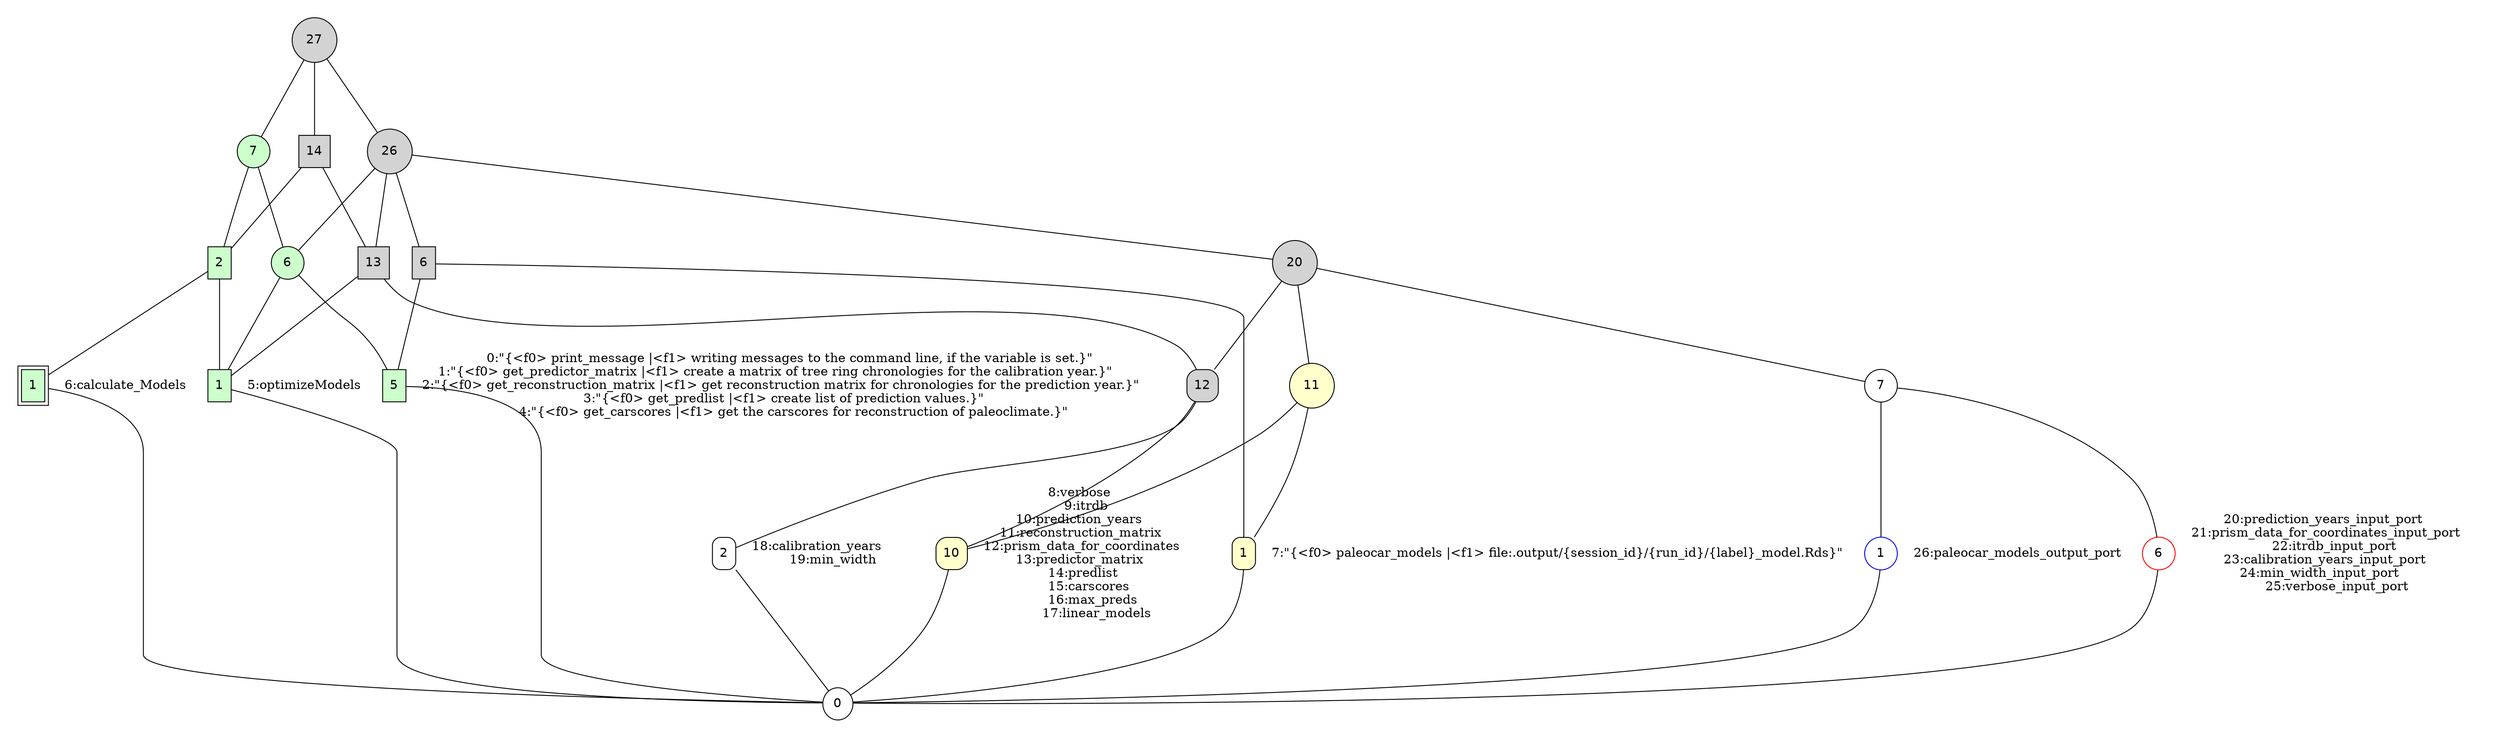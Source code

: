 // <Lattice object of 8 atoms 21 concepts 3 coatoms at 0x10bec4a20>
digraph Lattice {
	node [label="" shape=circle style=filled width=.25]
	edge [dir=none labeldistance=1.5 minlen=2]
	subgraph cluster_0 {
		style=filled
		color=transparent
		c0 [color="" fillcolor="" fontname=Helvetica label=0 peripheries="" rankdir=LR shape="" style="" width=0.2]
	}
	subgraph cluster_1 {
		style=filled
		color=transparent
		c1 [fillcolor="#CCFFCC" fontname=Helvetica label=1 peripheries=1 shape=box style=filled]
	}
	c1 -> c1 [label="5:optimizeModels" color=transparent labelangle=270]
	c1 -> c0
	subgraph cluster_2 {
		style=filled
		color=transparent
		c2 [fillcolor="#CCFFCC" fontname=Helvetica label=1 peripheries=2 shape=box style=filled]
	}
	c2 -> c2 [label="6:calculate_Models" color=transparent labelangle=270]
	c2 -> c0
	subgraph cluster_3 {
		style=filled
		color=transparent
		c3 [fillcolor="#FFFFCC" fontname=Helvetica label=1 peripheries=1 rankdir=LR shape=record style="rounded,filled"]
	}
	c3 -> c3 [label="7:\"{<f0> paleocar_models |<f1> file\:.output/\{session_id\}/\{run_id\}/\{label\}_model.Rds}\"" color=transparent labelangle=270]
	c3 -> c0
	subgraph cluster_4 {
		style=filled
		color=transparent
		c4 [color=blue fillcolor="#FFFFFF" fontname=Helvetica label=1 peripheries=1 shape=circle style="rounded,filled" width=0.2]
	}
	c4 -> c4 [label="26:paleocar_models_output_port" color=transparent labelangle=270]
	c4 -> c0
	subgraph cluster_5 {
		style=filled
		color=transparent
		c5 [fillcolor="#CCFFCC" fontname=Helvetica label=2 shape=box style=filled]
	}
	c5 -> c1
	c5 -> c2
	subgraph cluster_6 {
		style=filled
		color=transparent
		c6 [fillcolor="#FCFCFC" fontname=Helvetica label=2 peripheries=1 shape=box style="rounded,filled"]
	}
	c6 -> c6 [label="18:calibration_years	
19:min_width" color=transparent labelangle=270]
	c6 -> c0
	subgraph cluster_7 {
		style=filled
		color=transparent
		c7 [fillcolor="#CCFFCC" fontname=Helvetica label=5 peripheries=1 rankdir=LR shape=record style=filled]
	}
	c7 -> c7 [label="0:\"{<f0> print_message |<f1> writing messages to the command line, if the variable is set.}\"	
1:\"{<f0> get_predictor_matrix |<f1> create a matrix of tree ring chronologies for the calibration year.}\"	
2:\"{<f0> get_reconstruction_matrix |<f1> get reconstruction matrix for chronologies for the prediction year.}\"	
3:\"{<f0> get_predlist |<f1> create list of prediction values.}\"	
4:\"{<f0> get_carscores |<f1> get the carscores for reconstruction of paleoclimate.}\"" color=transparent labelangle=270]
	c7 -> c0
	subgraph cluster_8 {
		style=filled
		color=transparent
		c8 [fillcolor="#CCFFCC" fontname=Helvetica label=6 peripheries=1 style=filled]
	}
	c8 -> c1
	c8 -> c7
	subgraph cluster_9 {
		style=filled
		color=transparent
		c9 [fontname=Helvetica label=6 peripheries=1 rankdir=LR shape=record]
	}
	c9 -> c3
	c9 -> c7
	subgraph cluster_10 {
		style=filled
		color=transparent
		c10 [color=red fillcolor="#FFFFFF" fontname=Helvetica label=6 peripheries=1 shape=circle style="rounded,filled" width=0.2]
	}
	c10 -> c10 [label="20:prediction_years_input_port	
21:prism_data_for_coordinates_input_port	
22:itrdb_input_port	
23:calibration_years_input_port	
24:min_width_input_port	
25:verbose_input_port" color=transparent labelangle=270]
	c10 -> c0
	subgraph cluster_11 {
		style=filled
		color=transparent
		c11 [fillcolor="#CCFFCC" fontname=Helvetica label=7 style=filled]
	}
	c11 -> c5
	c11 -> c8
	subgraph cluster_12 {
		style=filled
		color=transparent
		c12 [fillcolor="#FFFFFF" fontname=Helvetica label=7 peripheries=1 shape=circle style="rounded,filled" width=0.2]
	}
	c12 -> c4
	c12 -> c10
	subgraph cluster_13 {
		style=filled
		color=transparent
		c13 [fillcolor="#FFFFCC" fontname=Helvetica label=10 peripheries=1 shape=box style="rounded,filled"]
	}
	c13 -> c13 [label="8:verbose	
9:itrdb	
10:prediction_years	
11:reconstruction_matrix	
12:prism_data_for_coordinates	
13:predictor_matrix	
14:predlist	
15:carscores	
16:max_preds	
17:linear_models" color=transparent labelangle=270]
	c13 -> c0
	subgraph cluster_14 {
		style=filled
		color=transparent
		c14 [fillcolor="#FFFFCC" fontname=Helvetica label=11 peripheries=1 style="rounded,filled"]
	}
	c14 -> c3
	c14 -> c13
	subgraph cluster_15 {
		style=filled
		color=transparent
		c15 [fontname=Helvetica label=12 peripheries=1 shape=box style="rounded,filled"]
	}
	c15 -> c6
	c15 -> c13
	subgraph cluster_16 {
		style=filled
		color=transparent
		c16 [fontname=Helvetica label=13 peripheries=1 shape=box]
	}
	c16 -> c1
	c16 -> c15
	subgraph cluster_17 {
		style=filled
		color=transparent
		c17 [fontname=Helvetica label=14 shape=box]
	}
	c17 -> c5
	c17 -> c16
	subgraph cluster_18 {
		style=filled
		color=transparent
		c18 [fontname=Helvetica label=20 peripheries=1 style="rounded,filled"]
	}
	c18 -> c12
	c18 -> c14
	c18 -> c15
	subgraph cluster_19 {
		style=filled
		color=transparent
		c19 [fontname=Helvetica label=26 peripheries=1]
	}
	c19 -> c8
	c19 -> c9
	c19 -> c16
	c19 -> c18
	subgraph cluster_20 {
		style=filled
		color=transparent
		c20 [fontname=Helvetica label=27]
	}
	c20 -> c11
	c20 -> c17
	c20 -> c19
}

